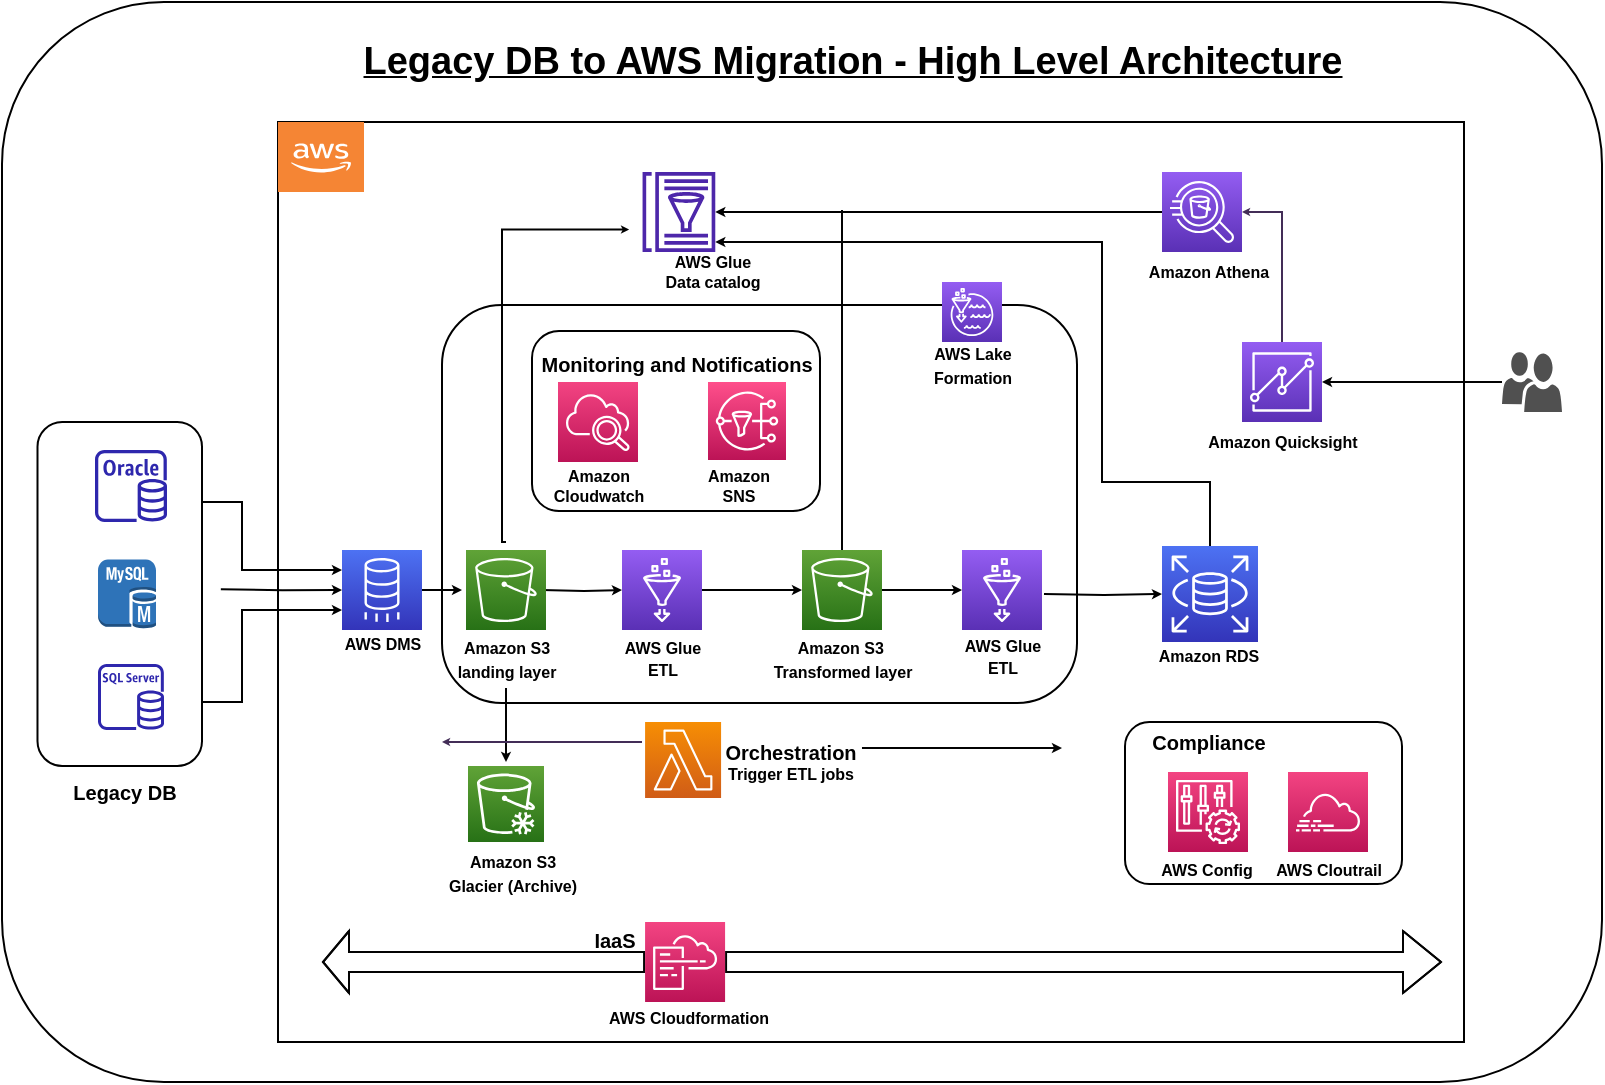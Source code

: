 <mxfile version="20.7.4" type="device"><diagram id="b7IuciO0NtOKbXkcGJ-l" name="Page-1"><mxGraphModel dx="1425" dy="1629" grid="1" gridSize="10" guides="1" tooltips="1" connect="1" arrows="1" fold="1" page="1" pageScale="1" pageWidth="850" pageHeight="1100" math="0" shadow="0"><root><mxCell id="0"/><mxCell id="1" parent="0"/><mxCell id="luG9IFgM7eiukyuOjr1Y-25" value="" style="edgeStyle=orthogonalEdgeStyle;rounded=0;orthogonalLoop=1;jettySize=auto;html=1;endSize=2;startSize=2;" edge="1" parent="1" target="luG9IFgM7eiukyuOjr1Y-15"><mxGeometry relative="1" as="geometry"><mxPoint x="270" y="224" as="sourcePoint"/></mxGeometry></mxCell><mxCell id="luG9IFgM7eiukyuOjr1Y-9" value="" style="sketch=0;outlineConnect=0;fontColor=#232F3E;gradientColor=none;fillColor=#4D27AA;strokeColor=none;dashed=0;verticalLabelPosition=bottom;verticalAlign=top;align=center;html=1;fontSize=12;fontStyle=0;aspect=fixed;pointerEvents=1;shape=mxgraph.aws4.glue_data_catalog;" vertex="1" parent="1"><mxGeometry x="320" y="15" width="36.92" height="40" as="geometry"/></mxCell><mxCell id="luG9IFgM7eiukyuOjr1Y-86" style="edgeStyle=orthogonalEdgeStyle;rounded=0;jumpSize=2;orthogonalLoop=1;jettySize=auto;html=1;strokeColor=#030303;strokeWidth=1;fontSize=8;startSize=2;endSize=2;" edge="1" parent="1" source="luG9IFgM7eiukyuOjr1Y-10" target="luG9IFgM7eiukyuOjr1Y-9"><mxGeometry relative="1" as="geometry"><mxPoint x="590" y="90" as="targetPoint"/><Array as="points"><mxPoint x="604" y="170"/><mxPoint x="550" y="170"/><mxPoint x="550" y="50"/></Array></mxGeometry></mxCell><mxCell id="luG9IFgM7eiukyuOjr1Y-10" value="" style="sketch=0;points=[[0,0,0],[0.25,0,0],[0.5,0,0],[0.75,0,0],[1,0,0],[0,1,0],[0.25,1,0],[0.5,1,0],[0.75,1,0],[1,1,0],[0,0.25,0],[0,0.5,0],[0,0.75,0],[1,0.25,0],[1,0.5,0],[1,0.75,0]];outlineConnect=0;fontColor=#232F3E;gradientColor=#4D72F3;gradientDirection=north;fillColor=#3334B9;strokeColor=#ffffff;dashed=0;verticalLabelPosition=bottom;verticalAlign=top;align=center;html=1;fontSize=12;fontStyle=0;aspect=fixed;shape=mxgraph.aws4.resourceIcon;resIcon=mxgraph.aws4.rds;" vertex="1" parent="1"><mxGeometry x="580" y="202" width="48" height="48" as="geometry"/></mxCell><mxCell id="luG9IFgM7eiukyuOjr1Y-44" style="edgeStyle=orthogonalEdgeStyle;rounded=0;jumpSize=2;orthogonalLoop=1;jettySize=auto;html=1;entryX=0;entryY=0.25;entryDx=0;entryDy=0;entryPerimeter=0;startSize=2;endSize=2;" edge="1" parent="1" target="luG9IFgM7eiukyuOjr1Y-14"><mxGeometry relative="1" as="geometry"><mxPoint x="100" y="180" as="sourcePoint"/><Array as="points"><mxPoint x="120" y="180"/><mxPoint x="120" y="214"/></Array></mxGeometry></mxCell><mxCell id="luG9IFgM7eiukyuOjr1Y-43" style="edgeStyle=orthogonalEdgeStyle;rounded=0;jumpSize=2;orthogonalLoop=1;jettySize=auto;html=1;startSize=2;endSize=2;entryX=0;entryY=0.75;entryDx=0;entryDy=0;entryPerimeter=0;" edge="1" parent="1" target="luG9IFgM7eiukyuOjr1Y-14"><mxGeometry relative="1" as="geometry"><mxPoint x="120" y="225" as="targetPoint"/><mxPoint x="100" y="280" as="sourcePoint"/><Array as="points"><mxPoint x="100" y="280"/><mxPoint x="120" y="280"/><mxPoint x="120" y="234"/></Array></mxGeometry></mxCell><mxCell id="luG9IFgM7eiukyuOjr1Y-27" value="" style="edgeStyle=orthogonalEdgeStyle;rounded=0;orthogonalLoop=1;jettySize=auto;html=1;startSize=2;endSize=2;" edge="1" parent="1" source="luG9IFgM7eiukyuOjr1Y-14"><mxGeometry relative="1" as="geometry"><mxPoint x="230" y="224" as="targetPoint"/></mxGeometry></mxCell><mxCell id="luG9IFgM7eiukyuOjr1Y-14" value="" style="sketch=0;points=[[0,0,0],[0.25,0,0],[0.5,0,0],[0.75,0,0],[1,0,0],[0,1,0],[0.25,1,0],[0.5,1,0],[0.75,1,0],[1,1,0],[0,0.25,0],[0,0.5,0],[0,0.75,0],[1,0.25,0],[1,0.5,0],[1,0.75,0]];outlineConnect=0;fontColor=#232F3E;gradientColor=#4D72F3;gradientDirection=north;fillColor=#3334B9;strokeColor=#ffffff;dashed=0;verticalLabelPosition=bottom;verticalAlign=top;align=center;html=1;fontSize=12;fontStyle=0;aspect=fixed;shape=mxgraph.aws4.resourceIcon;resIcon=mxgraph.aws4.database_migration_service;" vertex="1" parent="1"><mxGeometry x="170" y="204" width="40" height="40" as="geometry"/></mxCell><mxCell id="luG9IFgM7eiukyuOjr1Y-28" style="edgeStyle=orthogonalEdgeStyle;rounded=0;orthogonalLoop=1;jettySize=auto;html=1;endSize=2;startSize=2;" edge="1" parent="1" source="luG9IFgM7eiukyuOjr1Y-15"><mxGeometry relative="1" as="geometry"><mxPoint x="400" y="224" as="targetPoint"/></mxGeometry></mxCell><mxCell id="luG9IFgM7eiukyuOjr1Y-15" value="" style="sketch=0;points=[[0,0,0],[0.25,0,0],[0.5,0,0],[0.75,0,0],[1,0,0],[0,1,0],[0.25,1,0],[0.5,1,0],[0.75,1,0],[1,1,0],[0,0.25,0],[0,0.5,0],[0,0.75,0],[1,0.25,0],[1,0.5,0],[1,0.75,0]];outlineConnect=0;fontColor=#232F3E;gradientColor=#945DF2;gradientDirection=north;fillColor=#5A30B5;strokeColor=#ffffff;dashed=0;verticalLabelPosition=bottom;verticalAlign=top;align=center;html=1;fontSize=12;fontStyle=0;aspect=fixed;shape=mxgraph.aws4.resourceIcon;resIcon=mxgraph.aws4.glue;" vertex="1" parent="1"><mxGeometry x="310" y="204" width="40" height="40" as="geometry"/></mxCell><mxCell id="luG9IFgM7eiukyuOjr1Y-19" value="" style="sketch=0;points=[[0,0,0],[0.25,0,0],[0.5,0,0],[0.75,0,0],[1,0,0],[0,1,0],[0.25,1,0],[0.5,1,0],[0.75,1,0],[1,1,0],[0,0.25,0],[0,0.5,0],[0,0.75,0],[1,0.25,0],[1,0.5,0],[1,0.75,0]];outlineConnect=0;fontColor=#232F3E;gradientColor=#945DF2;gradientDirection=north;fillColor=#5A30B5;strokeColor=#ffffff;dashed=0;verticalLabelPosition=bottom;verticalAlign=top;align=center;html=1;fontSize=12;fontStyle=0;aspect=fixed;shape=mxgraph.aws4.resourceIcon;resIcon=mxgraph.aws4.glue;" vertex="1" parent="1"><mxGeometry x="480" y="204" width="40" height="40" as="geometry"/></mxCell><mxCell id="luG9IFgM7eiukyuOjr1Y-42" style="edgeStyle=orthogonalEdgeStyle;rounded=0;jumpSize=2;orthogonalLoop=1;jettySize=auto;html=1;startSize=2;endSize=2;entryX=0;entryY=0.5;entryDx=0;entryDy=0;entryPerimeter=0;exitX=1.106;exitY=0.525;exitDx=0;exitDy=0;exitPerimeter=0;" edge="1" parent="1" target="luG9IFgM7eiukyuOjr1Y-14"><mxGeometry relative="1" as="geometry"><mxPoint x="150" y="225" as="targetPoint"/><mxPoint x="109.42" y="223.588" as="sourcePoint"/></mxGeometry></mxCell><mxCell id="luG9IFgM7eiukyuOjr1Y-29" value="" style="sketch=0;points=[[0,0,0],[0.25,0,0],[0.5,0,0],[0.75,0,0],[1,0,0],[0,1,0],[0.25,1,0],[0.5,1,0],[0.75,1,0],[1,1,0],[0,0.25,0],[0,0.5,0],[0,0.75,0],[1,0.25,0],[1,0.5,0],[1,0.75,0]];outlineConnect=0;fontColor=#232F3E;gradientColor=#60A337;gradientDirection=north;fillColor=#277116;strokeColor=#ffffff;dashed=0;verticalLabelPosition=bottom;verticalAlign=top;align=center;html=1;fontSize=12;fontStyle=0;aspect=fixed;shape=mxgraph.aws4.resourceIcon;resIcon=mxgraph.aws4.glacier;" vertex="1" parent="1"><mxGeometry x="233" y="312" width="38" height="38" as="geometry"/></mxCell><mxCell id="luG9IFgM7eiukyuOjr1Y-34" value="" style="edgeStyle=orthogonalEdgeStyle;rounded=0;orthogonalLoop=1;jettySize=auto;html=1;endSize=2;startSize=2;" edge="1" parent="1" source="luG9IFgM7eiukyuOjr1Y-30" target="luG9IFgM7eiukyuOjr1Y-19"><mxGeometry relative="1" as="geometry"/></mxCell><mxCell id="luG9IFgM7eiukyuOjr1Y-30" value="" style="sketch=0;points=[[0,0,0],[0.25,0,0],[0.5,0,0],[0.75,0,0],[1,0,0],[0,1,0],[0.25,1,0],[0.5,1,0],[0.75,1,0],[1,1,0],[0,0.25,0],[0,0.5,0],[0,0.75,0],[1,0.25,0],[1,0.5,0],[1,0.75,0]];outlineConnect=0;fontColor=#232F3E;gradientColor=#60A337;gradientDirection=north;fillColor=#277116;strokeColor=#ffffff;dashed=0;verticalLabelPosition=bottom;verticalAlign=top;align=center;html=1;fontSize=12;fontStyle=0;aspect=fixed;shape=mxgraph.aws4.resourceIcon;resIcon=mxgraph.aws4.s3;" vertex="1" parent="1"><mxGeometry x="400" y="204" width="40" height="40" as="geometry"/></mxCell><mxCell id="luG9IFgM7eiukyuOjr1Y-66" style="edgeStyle=orthogonalEdgeStyle;rounded=0;jumpSize=2;orthogonalLoop=1;jettySize=auto;html=1;strokeWidth=1;fontSize=8;startSize=2;endSize=1;entryX=-0.092;entryY=-0.207;entryDx=0;entryDy=0;entryPerimeter=0;" edge="1" parent="1" target="luG9IFgM7eiukyuOjr1Y-60"><mxGeometry relative="1" as="geometry"><mxPoint x="252" y="65" as="targetPoint"/><mxPoint x="252" y="200" as="sourcePoint"/><Array as="points"><mxPoint x="250" y="200"/><mxPoint x="250" y="44"/></Array></mxGeometry></mxCell><mxCell id="luG9IFgM7eiukyuOjr1Y-33" value="" style="sketch=0;points=[[0,0,0],[0.25,0,0],[0.5,0,0],[0.75,0,0],[1,0,0],[0,1,0],[0.25,1,0],[0.5,1,0],[0.75,1,0],[1,1,0],[0,0.25,0],[0,0.5,0],[0,0.75,0],[1,0.25,0],[1,0.5,0],[1,0.75,0]];outlineConnect=0;fontColor=#232F3E;gradientColor=#60A337;gradientDirection=north;fillColor=#277116;strokeColor=#ffffff;dashed=0;verticalLabelPosition=bottom;verticalAlign=top;align=center;html=1;fontSize=12;fontStyle=0;aspect=fixed;shape=mxgraph.aws4.resourceIcon;resIcon=mxgraph.aws4.s3;" vertex="1" parent="1"><mxGeometry x="232" y="204" width="40" height="40" as="geometry"/></mxCell><mxCell id="luG9IFgM7eiukyuOjr1Y-41" style="edgeStyle=orthogonalEdgeStyle;rounded=0;jumpSize=2;orthogonalLoop=1;jettySize=auto;html=1;strokeWidth=1;endSize=2;startSize=2;" edge="1" parent="1" source="luG9IFgM7eiukyuOjr1Y-40" target="luG9IFgM7eiukyuOjr1Y-9"><mxGeometry relative="1" as="geometry"/></mxCell><mxCell id="luG9IFgM7eiukyuOjr1Y-40" value="" style="sketch=0;points=[[0,0,0],[0.25,0,0],[0.5,0,0],[0.75,0,0],[1,0,0],[0,1,0],[0.25,1,0],[0.5,1,0],[0.75,1,0],[1,1,0],[0,0.25,0],[0,0.5,0],[0,0.75,0],[1,0.25,0],[1,0.5,0],[1,0.75,0]];outlineConnect=0;fontColor=#232F3E;gradientColor=#945DF2;gradientDirection=north;fillColor=#5A30B5;strokeColor=#ffffff;dashed=0;verticalLabelPosition=bottom;verticalAlign=top;align=center;html=1;fontSize=12;fontStyle=0;aspect=fixed;shape=mxgraph.aws4.resourceIcon;resIcon=mxgraph.aws4.athena;" vertex="1" parent="1"><mxGeometry x="580" y="15" width="40" height="40" as="geometry"/></mxCell><mxCell id="luG9IFgM7eiukyuOjr1Y-76" style="edgeStyle=orthogonalEdgeStyle;rounded=0;jumpSize=2;orthogonalLoop=1;jettySize=auto;html=1;strokeColor=#030303;strokeWidth=1;fontSize=8;startSize=2;endSize=2;entryX=0.5;entryY=0;entryDx=0;entryDy=0;entryPerimeter=0;" edge="1" parent="1"><mxGeometry relative="1" as="geometry"><mxPoint x="252" y="310" as="targetPoint"/><mxPoint x="252" y="273" as="sourcePoint"/></mxGeometry></mxCell><mxCell id="luG9IFgM7eiukyuOjr1Y-49" value="&lt;font style=&quot;font-size: 8px;&quot;&gt;&lt;b&gt;Amazon S3 &lt;br&gt;landing&amp;nbsp;layer&lt;/b&gt;&lt;/font&gt;" style="text;html=1;align=center;verticalAlign=middle;resizable=0;points=[];autosize=1;strokeColor=none;fillColor=none;fontSize=10;" vertex="1" parent="1"><mxGeometry x="217" y="238" width="70" height="40" as="geometry"/></mxCell><mxCell id="luG9IFgM7eiukyuOjr1Y-52" value="&lt;font style=&quot;font-size: 8px;&quot;&gt;&lt;b&gt;AWS Glue &lt;br&gt;ETL&lt;/b&gt;&lt;/font&gt;" style="text;html=1;align=center;verticalAlign=middle;resizable=0;points=[];autosize=1;strokeColor=none;fillColor=none;fontSize=9;" vertex="1" parent="1"><mxGeometry x="300" y="238" width="60" height="40" as="geometry"/></mxCell><mxCell id="luG9IFgM7eiukyuOjr1Y-53" value="&lt;font style=&quot;font-size: 8px;&quot;&gt;&lt;b&gt;AWS Glue &lt;br&gt;ETL&lt;/b&gt;&lt;/font&gt;" style="text;html=1;align=center;verticalAlign=middle;resizable=0;points=[];autosize=1;strokeColor=none;fillColor=none;fontSize=9;" vertex="1" parent="1"><mxGeometry x="470" y="237" width="60" height="40" as="geometry"/></mxCell><mxCell id="luG9IFgM7eiukyuOjr1Y-54" value="&lt;font style=&quot;font-size: 8px;&quot;&gt;&lt;b&gt;Amazon S3&amp;nbsp;&lt;br&gt;Transformed layer&lt;br&gt;&lt;/b&gt;&lt;/font&gt;" style="text;html=1;align=center;verticalAlign=middle;resizable=0;points=[];autosize=1;strokeColor=none;fillColor=none;fontSize=10;" vertex="1" parent="1"><mxGeometry x="375" y="238" width="90" height="40" as="geometry"/></mxCell><mxCell id="luG9IFgM7eiukyuOjr1Y-57" value="&lt;b&gt;Amazon RDS&lt;/b&gt;" style="text;html=1;align=center;verticalAlign=middle;resizable=0;points=[];autosize=1;strokeColor=none;fillColor=none;fontSize=8;" vertex="1" parent="1"><mxGeometry x="568" y="247" width="70" height="20" as="geometry"/></mxCell><mxCell id="luG9IFgM7eiukyuOjr1Y-59" value="&lt;b&gt;Amazon Athena&lt;/b&gt;" style="text;html=1;align=center;verticalAlign=middle;resizable=0;points=[];autosize=1;strokeColor=none;fillColor=none;fontSize=8;" vertex="1" parent="1"><mxGeometry x="563" y="55" width="80" height="20" as="geometry"/></mxCell><mxCell id="luG9IFgM7eiukyuOjr1Y-60" value="&lt;b&gt;AWS Glue &lt;br&gt;Data catalog&lt;/b&gt;" style="text;html=1;align=center;verticalAlign=middle;resizable=0;points=[];autosize=1;strokeColor=none;fillColor=none;fontSize=8;" vertex="1" parent="1"><mxGeometry x="320" y="50" width="70" height="30" as="geometry"/></mxCell><mxCell id="luG9IFgM7eiukyuOjr1Y-61" value="&lt;font style=&quot;font-size: 8px;&quot;&gt;&lt;b&gt;Amazon S3 &lt;br&gt;Glacier (Archive)&lt;/b&gt;&lt;/font&gt;" style="text;html=1;align=center;verticalAlign=middle;resizable=0;points=[];autosize=1;strokeColor=none;fillColor=none;fontSize=10;" vertex="1" parent="1"><mxGeometry x="210" y="345" width="90" height="40" as="geometry"/></mxCell><mxCell id="luG9IFgM7eiukyuOjr1Y-73" style="edgeStyle=orthogonalEdgeStyle;rounded=0;jumpSize=2;orthogonalLoop=1;jettySize=auto;html=1;entryX=1;entryY=0.5;entryDx=0;entryDy=0;entryPerimeter=0;strokeWidth=1;fontSize=8;startSize=2;endSize=1;fillColor=#76608a;strokeColor=#432D57;" edge="1" parent="1" source="luG9IFgM7eiukyuOjr1Y-72" target="luG9IFgM7eiukyuOjr1Y-40"><mxGeometry relative="1" as="geometry"/></mxCell><mxCell id="luG9IFgM7eiukyuOjr1Y-72" value="" style="sketch=0;points=[[0,0,0],[0.25,0,0],[0.5,0,0],[0.75,0,0],[1,0,0],[0,1,0],[0.25,1,0],[0.5,1,0],[0.75,1,0],[1,1,0],[0,0.25,0],[0,0.5,0],[0,0.75,0],[1,0.25,0],[1,0.5,0],[1,0.75,0]];outlineConnect=0;fontColor=#232F3E;gradientColor=#945DF2;gradientDirection=north;fillColor=#5A30B5;strokeColor=#ffffff;dashed=0;verticalLabelPosition=bottom;verticalAlign=top;align=center;html=1;fontSize=12;fontStyle=0;aspect=fixed;shape=mxgraph.aws4.resourceIcon;resIcon=mxgraph.aws4.quicksight;" vertex="1" parent="1"><mxGeometry x="620" y="100" width="40" height="40" as="geometry"/></mxCell><mxCell id="luG9IFgM7eiukyuOjr1Y-74" value="&lt;b&gt;Amazon Quicksight&lt;/b&gt;" style="text;html=1;align=center;verticalAlign=middle;resizable=0;points=[];autosize=1;strokeColor=none;fillColor=none;fontSize=8;" vertex="1" parent="1"><mxGeometry x="590" y="140" width="100" height="20" as="geometry"/></mxCell><mxCell id="luG9IFgM7eiukyuOjr1Y-75" value="&lt;b&gt;AWS DMS&lt;/b&gt;" style="text;html=1;align=center;verticalAlign=middle;resizable=0;points=[];autosize=1;strokeColor=none;fillColor=none;fontSize=8;" vertex="1" parent="1"><mxGeometry x="160" y="241" width="60" height="20" as="geometry"/></mxCell><mxCell id="luG9IFgM7eiukyuOjr1Y-78" value="" style="sketch=0;points=[[0,0,0],[0.25,0,0],[0.5,0,0],[0.75,0,0],[1,0,0],[0,1,0],[0.25,1,0],[0.5,1,0],[0.75,1,0],[1,1,0],[0,0.25,0],[0,0.5,0],[0,0.75,0],[1,0.25,0],[1,0.5,0],[1,0.75,0]];points=[[0,0,0],[0.25,0,0],[0.5,0,0],[0.75,0,0],[1,0,0],[0,1,0],[0.25,1,0],[0.5,1,0],[0.75,1,0],[1,1,0],[0,0.25,0],[0,0.5,0],[0,0.75,0],[1,0.25,0],[1,0.5,0],[1,0.75,0]];outlineConnect=0;fontColor=#232F3E;gradientColor=#F34482;gradientDirection=north;fillColor=#BC1356;strokeColor=#ffffff;dashed=0;verticalLabelPosition=bottom;verticalAlign=top;align=center;html=1;fontSize=12;fontStyle=0;aspect=fixed;shape=mxgraph.aws4.resourceIcon;resIcon=mxgraph.aws4.cloudwatch_2;" vertex="1" parent="1"><mxGeometry x="278" y="120" width="40" height="40" as="geometry"/></mxCell><mxCell id="luG9IFgM7eiukyuOjr1Y-79" value="" style="sketch=0;points=[[0,0,0],[0.25,0,0],[0.5,0,0],[0.75,0,0],[1,0,0],[0,1,0],[0.25,1,0],[0.5,1,0],[0.75,1,0],[1,1,0],[0,0.25,0],[0,0.5,0],[0,0.75,0],[1,0.25,0],[1,0.5,0],[1,0.75,0]];outlineConnect=0;fontColor=#232F3E;gradientColor=#FF4F8B;gradientDirection=north;fillColor=#BC1356;strokeColor=#ffffff;dashed=0;verticalLabelPosition=bottom;verticalAlign=top;align=center;html=1;fontSize=12;fontStyle=0;aspect=fixed;shape=mxgraph.aws4.resourceIcon;resIcon=mxgraph.aws4.sns;" vertex="1" parent="1"><mxGeometry x="353" y="120" width="39" height="39" as="geometry"/></mxCell><mxCell id="luG9IFgM7eiukyuOjr1Y-82" style="edgeStyle=orthogonalEdgeStyle;rounded=0;jumpSize=2;orthogonalLoop=1;jettySize=auto;html=1;entryX=1;entryY=0.5;entryDx=0;entryDy=0;entryPerimeter=0;strokeColor=#030303;strokeWidth=1;fontSize=8;startSize=2;endSize=2;" edge="1" parent="1" source="luG9IFgM7eiukyuOjr1Y-81" target="luG9IFgM7eiukyuOjr1Y-72"><mxGeometry relative="1" as="geometry"/></mxCell><mxCell id="luG9IFgM7eiukyuOjr1Y-81" value="" style="sketch=0;pointerEvents=1;shadow=0;dashed=0;html=1;strokeColor=none;labelPosition=center;verticalLabelPosition=bottom;verticalAlign=top;align=center;fillColor=#505050;shape=mxgraph.mscae.intune.user_group;fontSize=8;" vertex="1" parent="1"><mxGeometry x="750" y="105" width="30" height="30" as="geometry"/></mxCell><mxCell id="luG9IFgM7eiukyuOjr1Y-83" value="" style="endArrow=none;html=1;rounded=0;strokeColor=#030303;strokeWidth=1;fontSize=8;startSize=2;endSize=2;jumpSize=2;" edge="1" parent="1"><mxGeometry width="50" height="50" relative="1" as="geometry"><mxPoint x="420" y="204" as="sourcePoint"/><mxPoint x="420" y="34" as="targetPoint"/></mxGeometry></mxCell><mxCell id="luG9IFgM7eiukyuOjr1Y-84" style="edgeStyle=orthogonalEdgeStyle;rounded=0;orthogonalLoop=1;jettySize=auto;html=1;endSize=2;startSize=2;entryX=0;entryY=0.5;entryDx=0;entryDy=0;entryPerimeter=0;" edge="1" parent="1" target="luG9IFgM7eiukyuOjr1Y-10"><mxGeometry relative="1" as="geometry"><mxPoint x="571" y="226" as="targetPoint"/><mxPoint x="521" y="226" as="sourcePoint"/></mxGeometry></mxCell><mxCell id="luG9IFgM7eiukyuOjr1Y-87" value="&lt;b&gt;Amazon &lt;br&gt;Cloudwatch&lt;/b&gt;" style="text;html=1;align=center;verticalAlign=middle;resizable=0;points=[];autosize=1;strokeColor=none;fillColor=none;fontSize=8;" vertex="1" parent="1"><mxGeometry x="263" y="157" width="70" height="30" as="geometry"/></mxCell><mxCell id="luG9IFgM7eiukyuOjr1Y-88" value="&lt;b&gt;Amazon &lt;br&gt;SNS&lt;/b&gt;" style="text;html=1;align=center;verticalAlign=middle;resizable=0;points=[];autosize=1;strokeColor=none;fillColor=none;fontSize=8;" vertex="1" parent="1"><mxGeometry x="343" y="157" width="50" height="30" as="geometry"/></mxCell><mxCell id="luG9IFgM7eiukyuOjr1Y-91" value="&lt;b&gt;&lt;font style=&quot;font-size: 10px;&quot;&gt;Monitoring and Notifications&lt;/font&gt;&lt;/b&gt;" style="text;html=1;align=center;verticalAlign=middle;resizable=0;points=[];autosize=1;strokeColor=none;fillColor=none;fontSize=8;" vertex="1" parent="1"><mxGeometry x="257" y="96" width="160" height="30" as="geometry"/></mxCell><mxCell id="luG9IFgM7eiukyuOjr1Y-92" value="" style="rounded=1;whiteSpace=wrap;html=1;fontSize=8;fillColor=none;" vertex="1" parent="1"><mxGeometry x="265" y="94.5" width="144" height="90" as="geometry"/></mxCell><mxCell id="luG9IFgM7eiukyuOjr1Y-93" value="" style="rounded=1;whiteSpace=wrap;html=1;fontSize=10;fillColor=none;" vertex="1" parent="1"><mxGeometry x="220" y="81.5" width="317.5" height="199" as="geometry"/></mxCell><mxCell id="luG9IFgM7eiukyuOjr1Y-95" value="" style="sketch=0;points=[[0,0,0],[0.25,0,0],[0.5,0,0],[0.75,0,0],[1,0,0],[0,1,0],[0.25,1,0],[0.5,1,0],[0.75,1,0],[1,1,0],[0,0.25,0],[0,0.5,0],[0,0.75,0],[1,0.25,0],[1,0.5,0],[1,0.75,0]];outlineConnect=0;fontColor=#232F3E;gradientColor=#945DF2;gradientDirection=north;fillColor=#5A30B5;strokeColor=#ffffff;dashed=0;verticalLabelPosition=bottom;verticalAlign=top;align=center;html=1;fontSize=12;fontStyle=0;aspect=fixed;shape=mxgraph.aws4.resourceIcon;resIcon=mxgraph.aws4.lake_formation;" vertex="1" parent="1"><mxGeometry x="470" y="70" width="30" height="30" as="geometry"/></mxCell><mxCell id="luG9IFgM7eiukyuOjr1Y-96" value="&lt;font style=&quot;font-size: 8px;&quot;&gt;&lt;b&gt;AWS Lake &lt;br&gt;Formation&lt;/b&gt;&lt;/font&gt;" style="text;html=1;align=center;verticalAlign=middle;resizable=0;points=[];autosize=1;strokeColor=none;fillColor=none;fontSize=10;" vertex="1" parent="1"><mxGeometry x="454.5" y="91" width="60" height="40" as="geometry"/></mxCell><mxCell id="luG9IFgM7eiukyuOjr1Y-103" style="edgeStyle=orthogonalEdgeStyle;rounded=0;jumpSize=2;orthogonalLoop=1;jettySize=auto;html=1;strokeColor=#030303;strokeWidth=1;fontSize=10;startSize=2;endSize=2;exitX=0.905;exitY=0.325;exitDx=0;exitDy=0;exitPerimeter=0;" edge="1" parent="1" source="luG9IFgM7eiukyuOjr1Y-99"><mxGeometry relative="1" as="geometry"><mxPoint x="530" y="303" as="targetPoint"/><mxPoint x="459.54" y="303" as="sourcePoint"/></mxGeometry></mxCell><mxCell id="luG9IFgM7eiukyuOjr1Y-99" value="&lt;b&gt;&lt;font style=&quot;&quot;&gt;&lt;span style=&quot;font-size: 10px;&quot;&gt;Orchestration&lt;/span&gt;&lt;br&gt;&lt;font style=&quot;font-size: 8px;&quot;&gt;Trigger ETL jobs&lt;/font&gt;&lt;br&gt;&lt;/font&gt;&lt;/b&gt;" style="text;html=1;align=center;verticalAlign=middle;resizable=0;points=[];autosize=1;strokeColor=none;fillColor=none;fontSize=8;" vertex="1" parent="1"><mxGeometry x="348.54" y="290" width="90" height="40" as="geometry"/></mxCell><mxCell id="luG9IFgM7eiukyuOjr1Y-100" value="" style="sketch=0;points=[[0,0,0],[0.25,0,0],[0.5,0,0],[0.75,0,0],[1,0,0],[0,1,0],[0.25,1,0],[0.5,1,0],[0.75,1,0],[1,1,0],[0,0.25,0],[0,0.5,0],[0,0.75,0],[1,0.25,0],[1,0.5,0],[1,0.75,0]];outlineConnect=0;fontColor=#232F3E;gradientColor=#F78E04;gradientDirection=north;fillColor=#D05C17;strokeColor=#ffffff;dashed=0;verticalLabelPosition=bottom;verticalAlign=top;align=center;html=1;fontSize=12;fontStyle=0;aspect=fixed;shape=mxgraph.aws4.resourceIcon;resIcon=mxgraph.aws4.lambda;" vertex="1" parent="1"><mxGeometry x="321.54" y="290" width="38" height="38" as="geometry"/></mxCell><mxCell id="luG9IFgM7eiukyuOjr1Y-106" value="&lt;font size=&quot;1&quot; style=&quot;&quot;&gt;&lt;b style=&quot;&quot;&gt;Legacy DB&lt;/b&gt;&lt;/font&gt;" style="text;html=1;align=center;verticalAlign=middle;resizable=0;points=[];autosize=1;strokeColor=none;fillColor=none;fontSize=10;" vertex="1" parent="1"><mxGeometry x="20.5" y="310" width="80" height="30" as="geometry"/></mxCell><mxCell id="luG9IFgM7eiukyuOjr1Y-108" style="edgeStyle=orthogonalEdgeStyle;rounded=0;jumpSize=2;orthogonalLoop=1;jettySize=auto;html=1;strokeWidth=1;fontSize=8;startSize=2;endSize=1;fillColor=#76608a;strokeColor=#432D57;" edge="1" parent="1"><mxGeometry relative="1" as="geometry"><mxPoint x="320" y="300" as="sourcePoint"/><mxPoint x="220" y="300" as="targetPoint"/></mxGeometry></mxCell><mxCell id="luG9IFgM7eiukyuOjr1Y-109" value="" style="sketch=0;points=[[0,0,0],[0.25,0,0],[0.5,0,0],[0.75,0,0],[1,0,0],[0,1,0],[0.25,1,0],[0.5,1,0],[0.75,1,0],[1,1,0],[0,0.25,0],[0,0.5,0],[0,0.75,0],[1,0.25,0],[1,0.5,0],[1,0.75,0]];points=[[0,0,0],[0.25,0,0],[0.5,0,0],[0.75,0,0],[1,0,0],[0,1,0],[0.25,1,0],[0.5,1,0],[0.75,1,0],[1,1,0],[0,0.25,0],[0,0.5,0],[0,0.75,0],[1,0.25,0],[1,0.5,0],[1,0.75,0]];outlineConnect=0;fontColor=#232F3E;gradientColor=#F34482;gradientDirection=north;fillColor=#BC1356;strokeColor=#ffffff;dashed=0;verticalLabelPosition=bottom;verticalAlign=top;align=center;html=1;fontSize=12;fontStyle=0;aspect=fixed;shape=mxgraph.aws4.resourceIcon;resIcon=mxgraph.aws4.config;" vertex="1" parent="1"><mxGeometry x="583" y="315" width="40" height="40" as="geometry"/></mxCell><mxCell id="luG9IFgM7eiukyuOjr1Y-111" value="&lt;b&gt;AWS Config&lt;/b&gt;" style="text;html=1;align=center;verticalAlign=middle;resizable=0;points=[];autosize=1;strokeColor=none;fillColor=none;fontSize=8;" vertex="1" parent="1"><mxGeometry x="567" y="354" width="70" height="20" as="geometry"/></mxCell><mxCell id="luG9IFgM7eiukyuOjr1Y-112" value="" style="sketch=0;points=[[0,0,0],[0.25,0,0],[0.5,0,0],[0.75,0,0],[1,0,0],[0,1,0],[0.25,1,0],[0.5,1,0],[0.75,1,0],[1,1,0],[0,0.25,0],[0,0.5,0],[0,0.75,0],[1,0.25,0],[1,0.5,0],[1,0.75,0]];points=[[0,0,0],[0.25,0,0],[0.5,0,0],[0.75,0,0],[1,0,0],[0,1,0],[0.25,1,0],[0.5,1,0],[0.75,1,0],[1,1,0],[0,0.25,0],[0,0.5,0],[0,0.75,0],[1,0.25,0],[1,0.5,0],[1,0.75,0]];outlineConnect=0;fontColor=#232F3E;gradientColor=#F34482;gradientDirection=north;fillColor=#BC1356;strokeColor=#ffffff;dashed=0;verticalLabelPosition=bottom;verticalAlign=top;align=center;html=1;fontSize=12;fontStyle=0;aspect=fixed;shape=mxgraph.aws4.resourceIcon;resIcon=mxgraph.aws4.cloudtrail;" vertex="1" parent="1"><mxGeometry x="643" y="315" width="40" height="40" as="geometry"/></mxCell><mxCell id="luG9IFgM7eiukyuOjr1Y-113" value="&lt;b&gt;AWS Cloutrail&lt;/b&gt;" style="text;html=1;align=center;verticalAlign=middle;resizable=0;points=[];autosize=1;strokeColor=none;fillColor=none;fontSize=8;" vertex="1" parent="1"><mxGeometry x="623" y="354" width="80" height="20" as="geometry"/></mxCell><mxCell id="luG9IFgM7eiukyuOjr1Y-114" value="" style="rounded=1;whiteSpace=wrap;html=1;fontSize=8;fillColor=none;" vertex="1" parent="1"><mxGeometry x="561.5" y="290" width="138.5" height="81" as="geometry"/></mxCell><mxCell id="luG9IFgM7eiukyuOjr1Y-115" value="&lt;b&gt;&lt;font style=&quot;font-size: 10px;&quot;&gt;Compliance&lt;/font&gt;&lt;/b&gt;" style="text;html=1;align=center;verticalAlign=middle;resizable=0;points=[];autosize=1;strokeColor=none;fillColor=none;fontSize=8;" vertex="1" parent="1"><mxGeometry x="563" y="285" width="80" height="30" as="geometry"/></mxCell><mxCell id="luG9IFgM7eiukyuOjr1Y-120" style="edgeStyle=orthogonalEdgeStyle;rounded=0;jumpSize=2;orthogonalLoop=1;jettySize=auto;html=1;strokeColor=#030303;strokeWidth=1;fontSize=8;shape=flexArrow;" edge="1" parent="1" source="luG9IFgM7eiukyuOjr1Y-116"><mxGeometry relative="1" as="geometry"><mxPoint x="720" y="410" as="targetPoint"/></mxGeometry></mxCell><mxCell id="luG9IFgM7eiukyuOjr1Y-121" style="edgeStyle=orthogonalEdgeStyle;rounded=0;jumpSize=2;orthogonalLoop=1;jettySize=auto;html=1;strokeColor=#030303;strokeWidth=1;fontSize=8;shape=flexArrow;startSize=4;endSize=4;" edge="1" parent="1" source="luG9IFgM7eiukyuOjr1Y-116"><mxGeometry relative="1" as="geometry"><mxPoint x="160" y="410" as="targetPoint"/></mxGeometry></mxCell><mxCell id="luG9IFgM7eiukyuOjr1Y-116" value="" style="sketch=0;points=[[0,0,0],[0.25,0,0],[0.5,0,0],[0.75,0,0],[1,0,0],[0,1,0],[0.25,1,0],[0.5,1,0],[0.75,1,0],[1,1,0],[0,0.25,0],[0,0.5,0],[0,0.75,0],[1,0.25,0],[1,0.5,0],[1,0.75,0]];points=[[0,0,0],[0.25,0,0],[0.5,0,0],[0.75,0,0],[1,0,0],[0,1,0],[0.25,1,0],[0.5,1,0],[0.75,1,0],[1,1,0],[0,0.25,0],[0,0.5,0],[0,0.75,0],[1,0.25,0],[1,0.5,0],[1,0.75,0]];outlineConnect=0;fontColor=#232F3E;gradientColor=#F34482;gradientDirection=north;fillColor=#BC1356;strokeColor=#ffffff;dashed=0;verticalLabelPosition=bottom;verticalAlign=top;align=center;html=1;fontSize=12;fontStyle=0;aspect=fixed;shape=mxgraph.aws4.resourceIcon;resIcon=mxgraph.aws4.cloudformation;" vertex="1" parent="1"><mxGeometry x="321.54" y="390" width="40" height="40" as="geometry"/></mxCell><mxCell id="luG9IFgM7eiukyuOjr1Y-118" value="&lt;b&gt;&lt;font style=&quot;font-size: 8px;&quot;&gt;AWS Cloudformation&lt;/font&gt;&lt;/b&gt;" style="text;html=1;align=center;verticalAlign=middle;resizable=0;points=[];autosize=1;strokeColor=none;fillColor=none;fontSize=10;" vertex="1" parent="1"><mxGeometry x="293" y="422" width="100" height="30" as="geometry"/></mxCell><mxCell id="luG9IFgM7eiukyuOjr1Y-123" value="" style="rounded=0;whiteSpace=wrap;html=1;fontSize=8;fillColor=none;" vertex="1" parent="1"><mxGeometry x="138" y="-10" width="593" height="460" as="geometry"/></mxCell><mxCell id="luG9IFgM7eiukyuOjr1Y-124" value="" style="outlineConnect=0;dashed=0;verticalLabelPosition=bottom;verticalAlign=top;align=center;html=1;shape=mxgraph.aws3.cloud_2;fillColor=#F58534;gradientColor=none;fontSize=8;" vertex="1" parent="1"><mxGeometry x="138" y="-10" width="43" height="35" as="geometry"/></mxCell><mxCell id="luG9IFgM7eiukyuOjr1Y-125" value="&lt;b&gt;&lt;font style=&quot;font-size: 10px;&quot;&gt;IaaS&lt;/font&gt;&lt;/b&gt;" style="text;html=1;align=center;verticalAlign=middle;resizable=0;points=[];autosize=1;strokeColor=none;fillColor=none;fontSize=8;" vertex="1" parent="1"><mxGeometry x="286" y="384" width="40" height="30" as="geometry"/></mxCell><mxCell id="luG9IFgM7eiukyuOjr1Y-130" value="" style="rounded=1;whiteSpace=wrap;html=1;fontSize=10;fillColor=none;" vertex="1" parent="1"><mxGeometry y="-70" width="800" height="540" as="geometry"/></mxCell><mxCell id="luG9IFgM7eiukyuOjr1Y-131" value="&lt;font style=&quot;font-size: 19px;&quot;&gt;&lt;b&gt;&lt;u&gt;Legacy DB to AWS Migration - High Level Architecture&lt;/u&gt;&lt;/b&gt;&lt;/font&gt;" style="text;html=1;align=center;verticalAlign=middle;resizable=0;points=[];autosize=1;strokeColor=none;fillColor=none;fontSize=10;" vertex="1" parent="1"><mxGeometry x="170" y="-60" width="510" height="40" as="geometry"/></mxCell><mxCell id="luG9IFgM7eiukyuOjr1Y-134" value="" style="outlineConnect=0;dashed=0;verticalLabelPosition=bottom;verticalAlign=top;align=center;html=1;shape=mxgraph.aws3.mysql_db_instance;fillColor=#2E73B8;gradientColor=none;fontSize=19;" vertex="1" parent="1"><mxGeometry x="48" y="208.75" width="29" height="34.5" as="geometry"/></mxCell><mxCell id="luG9IFgM7eiukyuOjr1Y-135" value="" style="sketch=0;outlineConnect=0;fontColor=#232F3E;gradientColor=none;fillColor=#2E27AD;strokeColor=none;dashed=0;verticalLabelPosition=bottom;verticalAlign=top;align=center;html=1;fontSize=12;fontStyle=0;aspect=fixed;pointerEvents=1;shape=mxgraph.aws4.rds_oracle_instance;" vertex="1" parent="1"><mxGeometry x="46.5" y="154" width="36" height="36" as="geometry"/></mxCell><mxCell id="luG9IFgM7eiukyuOjr1Y-136" value="" style="sketch=0;outlineConnect=0;fontColor=#232F3E;gradientColor=none;fillColor=#2E27AD;strokeColor=none;dashed=0;verticalLabelPosition=bottom;verticalAlign=top;align=center;html=1;fontSize=12;fontStyle=0;aspect=fixed;pointerEvents=1;shape=mxgraph.aws4.rds_sql_server_instance;" vertex="1" parent="1"><mxGeometry x="48" y="261" width="33" height="33" as="geometry"/></mxCell><mxCell id="luG9IFgM7eiukyuOjr1Y-137" value="" style="rounded=1;whiteSpace=wrap;html=1;fontSize=19;fillColor=none;" vertex="1" parent="1"><mxGeometry x="17.75" y="140" width="82.25" height="172" as="geometry"/></mxCell></root></mxGraphModel></diagram></mxfile>
